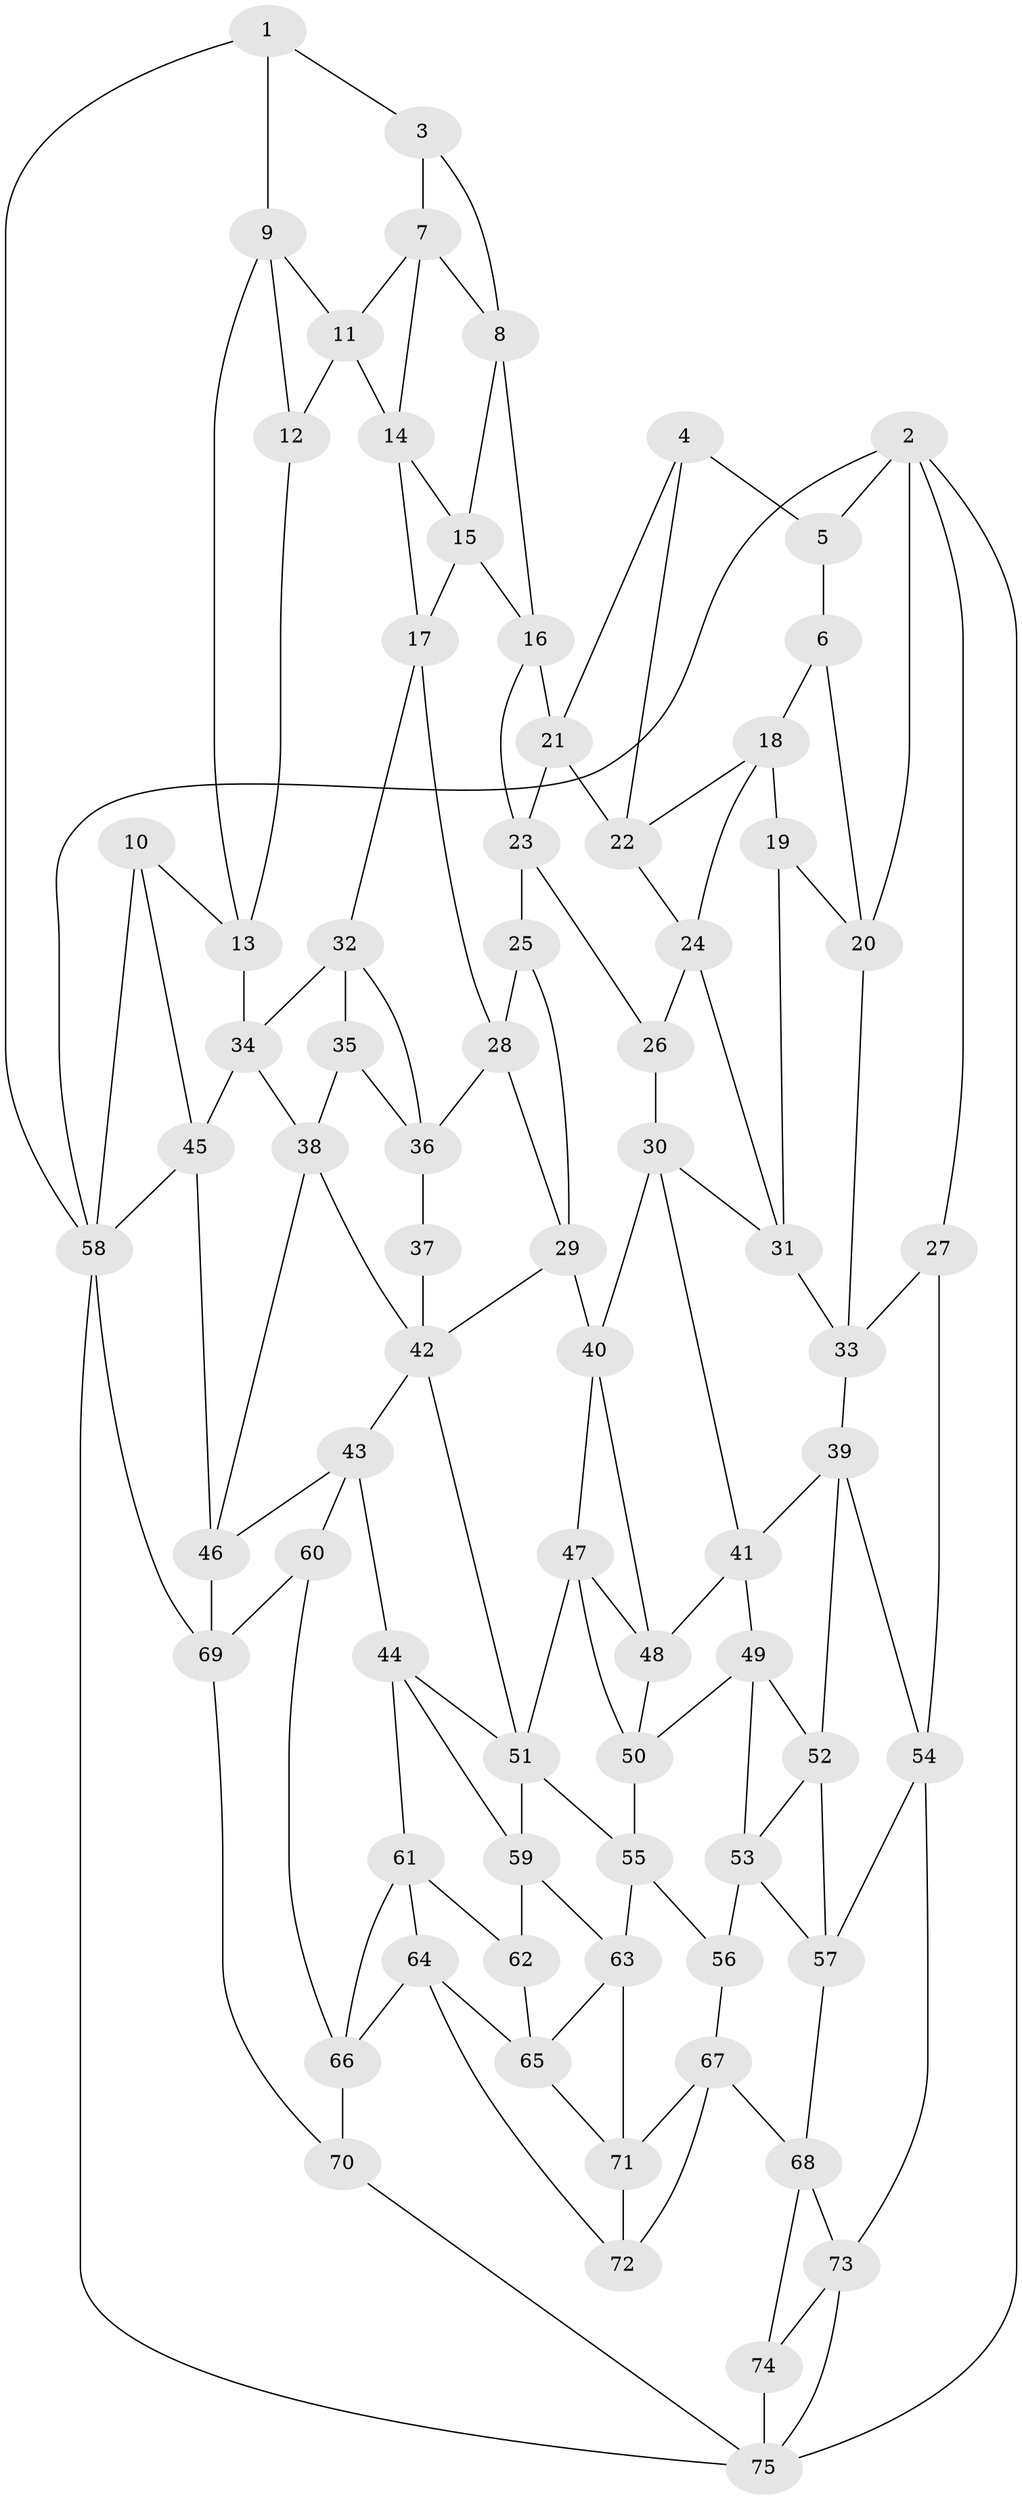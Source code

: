 // original degree distribution, {3: 0.013333333333333334, 4: 0.24, 6: 0.22666666666666666, 5: 0.52}
// Generated by graph-tools (version 1.1) at 2025/51/03/09/25 03:51:09]
// undirected, 75 vertices, 143 edges
graph export_dot {
graph [start="1"]
  node [color=gray90,style=filled];
  1;
  2;
  3;
  4;
  5;
  6;
  7;
  8;
  9;
  10;
  11;
  12;
  13;
  14;
  15;
  16;
  17;
  18;
  19;
  20;
  21;
  22;
  23;
  24;
  25;
  26;
  27;
  28;
  29;
  30;
  31;
  32;
  33;
  34;
  35;
  36;
  37;
  38;
  39;
  40;
  41;
  42;
  43;
  44;
  45;
  46;
  47;
  48;
  49;
  50;
  51;
  52;
  53;
  54;
  55;
  56;
  57;
  58;
  59;
  60;
  61;
  62;
  63;
  64;
  65;
  66;
  67;
  68;
  69;
  70;
  71;
  72;
  73;
  74;
  75;
  1 -- 3 [weight=1.0];
  1 -- 9 [weight=1.0];
  1 -- 58 [weight=1.0];
  2 -- 5 [weight=1.0];
  2 -- 20 [weight=1.0];
  2 -- 27 [weight=1.0];
  2 -- 58 [weight=1.0];
  2 -- 75 [weight=1.0];
  3 -- 7 [weight=1.0];
  3 -- 8 [weight=1.0];
  4 -- 5 [weight=1.0];
  4 -- 21 [weight=1.0];
  4 -- 22 [weight=1.0];
  5 -- 6 [weight=1.0];
  6 -- 18 [weight=1.0];
  6 -- 20 [weight=1.0];
  7 -- 8 [weight=1.0];
  7 -- 11 [weight=1.0];
  7 -- 14 [weight=1.0];
  8 -- 15 [weight=1.0];
  8 -- 16 [weight=1.0];
  9 -- 11 [weight=1.0];
  9 -- 12 [weight=1.0];
  9 -- 13 [weight=1.0];
  10 -- 13 [weight=1.0];
  10 -- 45 [weight=1.0];
  10 -- 58 [weight=1.0];
  11 -- 12 [weight=1.0];
  11 -- 14 [weight=1.0];
  12 -- 13 [weight=1.0];
  13 -- 34 [weight=1.0];
  14 -- 15 [weight=1.0];
  14 -- 17 [weight=1.0];
  15 -- 16 [weight=1.0];
  15 -- 17 [weight=1.0];
  16 -- 21 [weight=1.0];
  16 -- 23 [weight=1.0];
  17 -- 28 [weight=1.0];
  17 -- 32 [weight=1.0];
  18 -- 19 [weight=1.0];
  18 -- 22 [weight=1.0];
  18 -- 24 [weight=1.0];
  19 -- 20 [weight=1.0];
  19 -- 31 [weight=1.0];
  20 -- 33 [weight=1.0];
  21 -- 22 [weight=1.0];
  21 -- 23 [weight=1.0];
  22 -- 24 [weight=1.0];
  23 -- 25 [weight=1.0];
  23 -- 26 [weight=1.0];
  24 -- 26 [weight=1.0];
  24 -- 31 [weight=1.0];
  25 -- 28 [weight=1.0];
  25 -- 29 [weight=1.0];
  26 -- 30 [weight=1.0];
  27 -- 33 [weight=1.0];
  27 -- 54 [weight=1.0];
  28 -- 29 [weight=1.0];
  28 -- 36 [weight=1.0];
  29 -- 40 [weight=1.0];
  29 -- 42 [weight=1.0];
  30 -- 31 [weight=1.0];
  30 -- 40 [weight=1.0];
  30 -- 41 [weight=1.0];
  31 -- 33 [weight=1.0];
  32 -- 34 [weight=1.0];
  32 -- 35 [weight=1.0];
  32 -- 36 [weight=1.0];
  33 -- 39 [weight=1.0];
  34 -- 38 [weight=1.0];
  34 -- 45 [weight=1.0];
  35 -- 36 [weight=1.0];
  35 -- 38 [weight=1.0];
  36 -- 37 [weight=1.0];
  37 -- 42 [weight=2.0];
  38 -- 42 [weight=1.0];
  38 -- 46 [weight=1.0];
  39 -- 41 [weight=1.0];
  39 -- 52 [weight=1.0];
  39 -- 54 [weight=1.0];
  40 -- 47 [weight=1.0];
  40 -- 48 [weight=1.0];
  41 -- 48 [weight=1.0];
  41 -- 49 [weight=1.0];
  42 -- 43 [weight=1.0];
  42 -- 51 [weight=1.0];
  43 -- 44 [weight=1.0];
  43 -- 46 [weight=1.0];
  43 -- 60 [weight=1.0];
  44 -- 51 [weight=1.0];
  44 -- 59 [weight=1.0];
  44 -- 61 [weight=1.0];
  45 -- 46 [weight=1.0];
  45 -- 58 [weight=1.0];
  46 -- 69 [weight=1.0];
  47 -- 48 [weight=1.0];
  47 -- 50 [weight=1.0];
  47 -- 51 [weight=1.0];
  48 -- 50 [weight=1.0];
  49 -- 50 [weight=1.0];
  49 -- 52 [weight=1.0];
  49 -- 53 [weight=1.0];
  50 -- 55 [weight=1.0];
  51 -- 55 [weight=1.0];
  51 -- 59 [weight=1.0];
  52 -- 53 [weight=1.0];
  52 -- 57 [weight=1.0];
  53 -- 56 [weight=1.0];
  53 -- 57 [weight=1.0];
  54 -- 57 [weight=1.0];
  54 -- 73 [weight=1.0];
  55 -- 56 [weight=1.0];
  55 -- 63 [weight=1.0];
  56 -- 67 [weight=1.0];
  57 -- 68 [weight=1.0];
  58 -- 69 [weight=1.0];
  58 -- 75 [weight=1.0];
  59 -- 62 [weight=1.0];
  59 -- 63 [weight=1.0];
  60 -- 66 [weight=1.0];
  60 -- 69 [weight=1.0];
  61 -- 62 [weight=1.0];
  61 -- 64 [weight=1.0];
  61 -- 66 [weight=1.0];
  62 -- 65 [weight=1.0];
  63 -- 65 [weight=1.0];
  63 -- 71 [weight=1.0];
  64 -- 65 [weight=1.0];
  64 -- 66 [weight=1.0];
  64 -- 72 [weight=1.0];
  65 -- 71 [weight=1.0];
  66 -- 70 [weight=1.0];
  67 -- 68 [weight=1.0];
  67 -- 71 [weight=1.0];
  67 -- 72 [weight=1.0];
  68 -- 73 [weight=1.0];
  68 -- 74 [weight=1.0];
  69 -- 70 [weight=1.0];
  70 -- 75 [weight=1.0];
  71 -- 72 [weight=1.0];
  73 -- 74 [weight=1.0];
  73 -- 75 [weight=1.0];
  74 -- 75 [weight=1.0];
}
